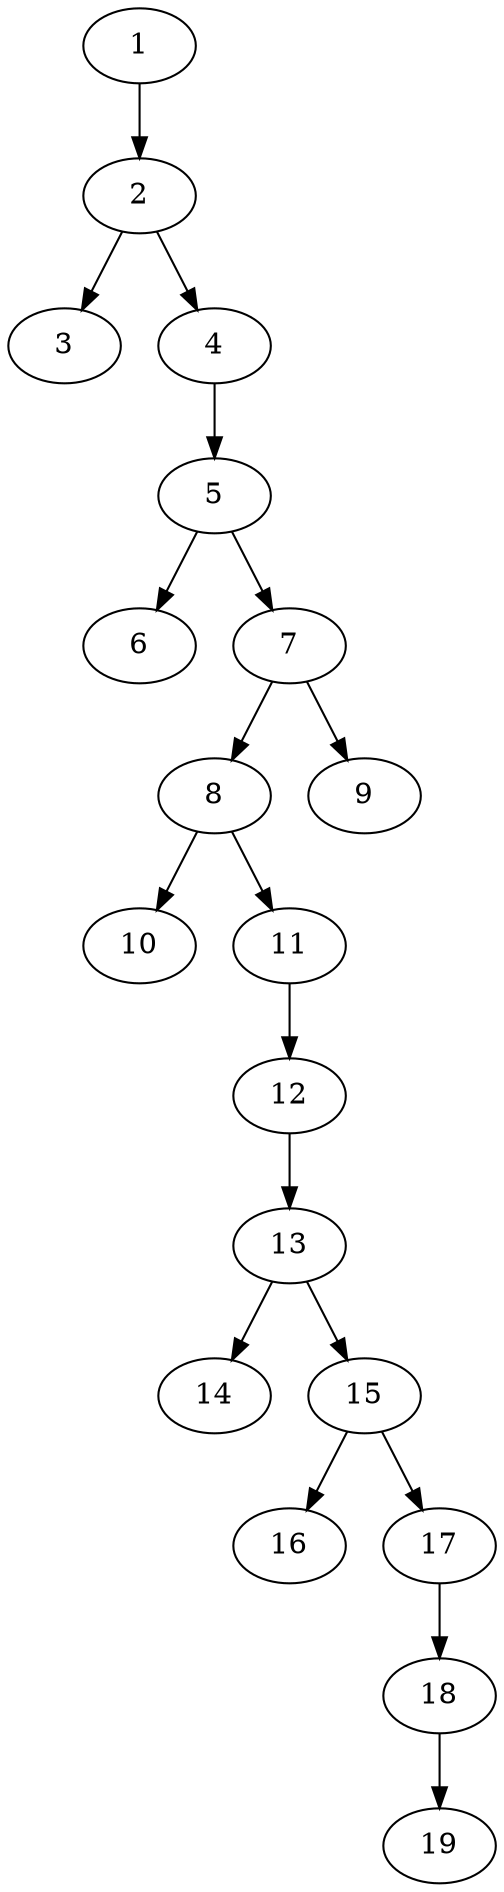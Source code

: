 // DAG (tier=1-easy, mode=compute, n=19, ccr=0.268, fat=0.352, density=0.257, regular=0.655, jump=0.069, mindata=262144, maxdata=2097152)
// DAG automatically generated by daggen at Sun Aug 24 16:33:32 2025
// /home/ermia/Project/Environments/daggen/bin/daggen --dot --ccr 0.268 --fat 0.352 --regular 0.655 --density 0.257 --jump 0.069 --mindata 262144 --maxdata 2097152 -n 19 
digraph G {
  1 [size="314343227555577856", alpha="0.00", expect_size="157171613777788928"]
  1 -> 2 [size ="3698503712768"]
  2 [size="297340373633406", alpha="0.12", expect_size="148670186816703"]
  2 -> 3 [size ="18077651566592"]
  2 -> 4 [size ="18077651566592"]
  3 [size="244919576972754944", alpha="0.05", expect_size="122459788486377472"]
  4 [size="911780110610477", alpha="0.03", expect_size="455890055305238"]
  4 -> 5 [size ="26488950751232"]
  5 [size="58525113047390136", alpha="0.02", expect_size="29262556523695068"]
  5 -> 6 [size ="30378580508672"]
  5 -> 7 [size ="30378580508672"]
  6 [size="4051362401248951", alpha="0.17", expect_size="2025681200624475"]
  7 [size="9519884084884366", alpha="0.00", expect_size="4759942042442183"]
  7 -> 8 [size ="8540282421248"]
  7 -> 9 [size ="8540282421248"]
  8 [size="705126607691026", alpha="0.02", expect_size="352563303845513"]
  8 -> 10 [size ="28369609555968"]
  8 -> 11 [size ="28369609555968"]
  9 [size="13407857867702882", alpha="0.20", expect_size="6703928933851441"]
  10 [size="135024646054477824", alpha="0.07", expect_size="67512323027238912"]
  11 [size="430542854333496", alpha="0.09", expect_size="215271427166748"]
  11 -> 12 [size ="15859712000000"]
  12 [size="356178565878332", alpha="0.15", expect_size="178089282939166"]
  12 -> 13 [size ="24644019027968"]
  13 [size="1436417296272950", alpha="0.20", expect_size="718208648136475"]
  13 -> 14 [size ="23704201330688"]
  13 -> 15 [size ="23704201330688"]
  14 [size="855340571261140992", alpha="0.16", expect_size="427670285630570496"]
  15 [size="1140283988192596", alpha="0.02", expect_size="570141994096298"]
  15 -> 16 [size ="3403837079552"]
  15 -> 17 [size ="3403837079552"]
  16 [size="583405267744456704", alpha="0.12", expect_size="291702633872228352"]
  17 [size="860909677599424", alpha="0.02", expect_size="430454838799712"]
  17 -> 18 [size ="32291476733952"]
  18 [size="4025067659427482", alpha="0.19", expect_size="2012533829713741"]
  18 -> 19 [size ="5904917331968"]
  19 [size="3774495751941362", alpha="0.06", expect_size="1887247875970681"]
}